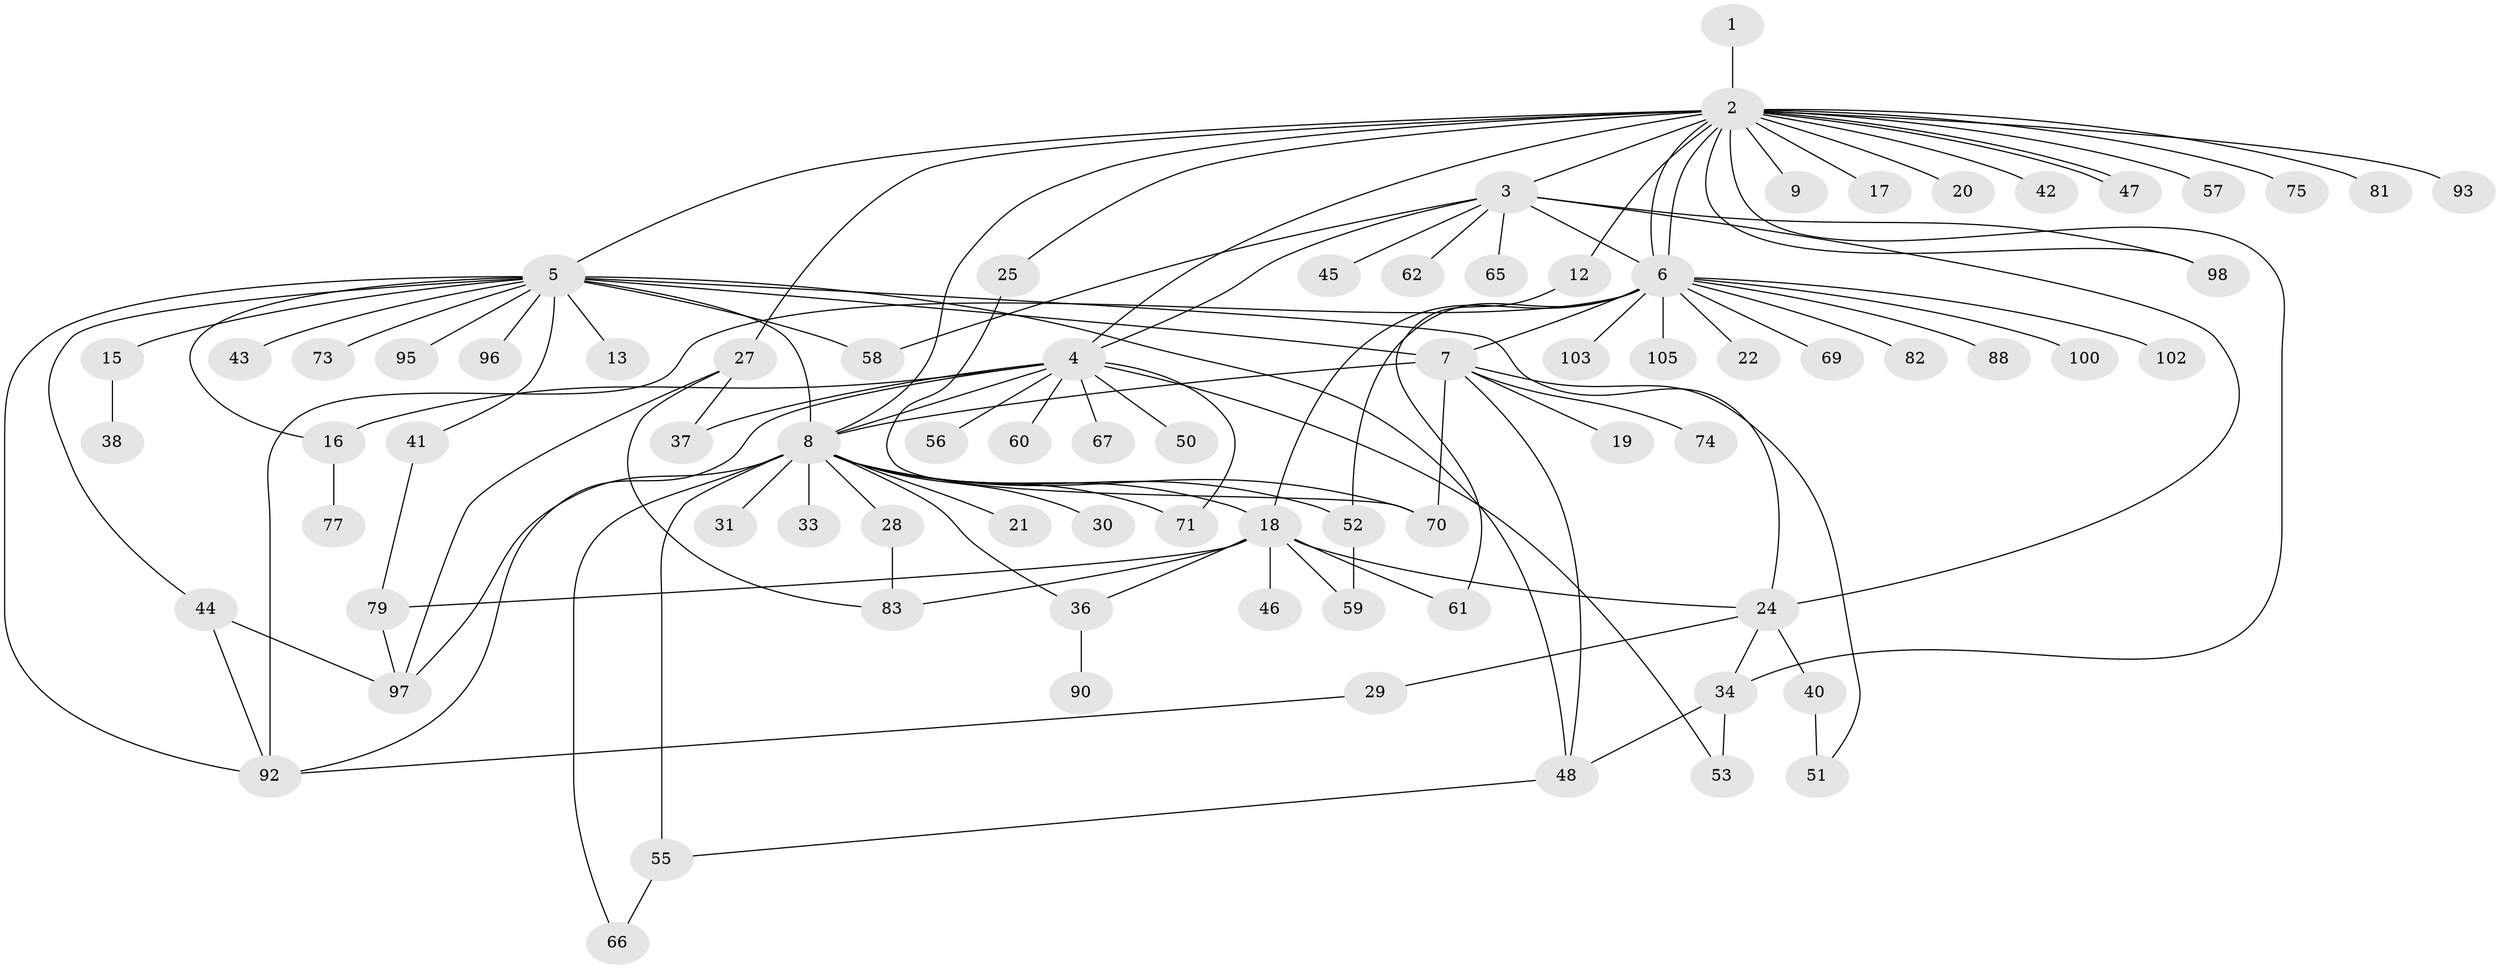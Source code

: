 // original degree distribution, {1: 0.44761904761904764, 22: 0.009523809523809525, 10: 0.009523809523809525, 5: 0.0761904761904762, 18: 0.009523809523809525, 16: 0.009523809523809525, 3: 0.10476190476190476, 2: 0.2571428571428571, 20: 0.009523809523809525, 4: 0.047619047619047616, 9: 0.01904761904761905}
// Generated by graph-tools (version 1.1) at 2025/41/03/06/25 10:41:50]
// undirected, 78 vertices, 116 edges
graph export_dot {
graph [start="1"]
  node [color=gray90,style=filled];
  1;
  2 [super="+87"];
  3 [super="+11"];
  4 [super="+35"];
  5 [super="+39"];
  6 [super="+26"];
  7 [super="+10"];
  8 [super="+14"];
  9;
  12;
  13;
  15 [super="+23"];
  16 [super="+85"];
  17;
  18 [super="+89"];
  19;
  20 [super="+32"];
  21;
  22;
  24 [super="+86"];
  25;
  27 [super="+104"];
  28;
  29;
  30;
  31 [super="+72"];
  33 [super="+91"];
  34 [super="+80"];
  36 [super="+84"];
  37;
  38;
  40 [super="+64"];
  41 [super="+99"];
  42;
  43;
  44 [super="+54"];
  45;
  46;
  47;
  48 [super="+49"];
  50;
  51;
  52;
  53 [super="+68"];
  55 [super="+63"];
  56;
  57;
  58;
  59;
  60;
  61 [super="+78"];
  62;
  65;
  66;
  67;
  69;
  70;
  71 [super="+76"];
  73;
  74;
  75;
  77;
  79;
  81;
  82 [super="+101"];
  83;
  88;
  90;
  92 [super="+94"];
  93;
  95;
  96;
  97;
  98;
  100;
  102;
  103;
  105;
  1 -- 2;
  2 -- 3 [weight=2];
  2 -- 5;
  2 -- 6;
  2 -- 6;
  2 -- 8;
  2 -- 9;
  2 -- 12;
  2 -- 17;
  2 -- 20 [weight=2];
  2 -- 25;
  2 -- 27;
  2 -- 34;
  2 -- 42;
  2 -- 47;
  2 -- 47;
  2 -- 57;
  2 -- 75;
  2 -- 81;
  2 -- 4;
  2 -- 93;
  2 -- 98;
  3 -- 4;
  3 -- 6;
  3 -- 24;
  3 -- 45;
  3 -- 58;
  3 -- 62;
  3 -- 65;
  3 -- 98;
  4 -- 16;
  4 -- 53;
  4 -- 67;
  4 -- 37;
  4 -- 71;
  4 -- 60;
  4 -- 50;
  4 -- 56;
  4 -- 92;
  4 -- 8;
  5 -- 7;
  5 -- 8 [weight=2];
  5 -- 13;
  5 -- 15;
  5 -- 16;
  5 -- 41;
  5 -- 43;
  5 -- 44;
  5 -- 48;
  5 -- 58;
  5 -- 73;
  5 -- 95;
  5 -- 96;
  5 -- 24;
  5 -- 92;
  6 -- 22;
  6 -- 52;
  6 -- 69;
  6 -- 82;
  6 -- 88;
  6 -- 92;
  6 -- 100;
  6 -- 102;
  6 -- 103;
  6 -- 105;
  6 -- 18;
  6 -- 7;
  7 -- 48;
  7 -- 51;
  7 -- 74;
  7 -- 19;
  7 -- 8;
  7 -- 70;
  8 -- 66;
  8 -- 70;
  8 -- 18;
  8 -- 21;
  8 -- 28;
  8 -- 30;
  8 -- 31;
  8 -- 33;
  8 -- 97;
  8 -- 36;
  8 -- 52;
  8 -- 55;
  8 -- 71;
  12 -- 61;
  15 -- 38;
  16 -- 77;
  18 -- 24;
  18 -- 46;
  18 -- 59;
  18 -- 61;
  18 -- 79;
  18 -- 83;
  18 -- 36;
  24 -- 29;
  24 -- 40;
  24 -- 34;
  25 -- 70;
  27 -- 37;
  27 -- 83;
  27 -- 97;
  28 -- 83;
  29 -- 92;
  34 -- 48;
  34 -- 53;
  36 -- 90;
  40 -- 51;
  41 -- 79;
  44 -- 92;
  44 -- 97;
  48 -- 55;
  52 -- 59;
  55 -- 66;
  79 -- 97;
}
